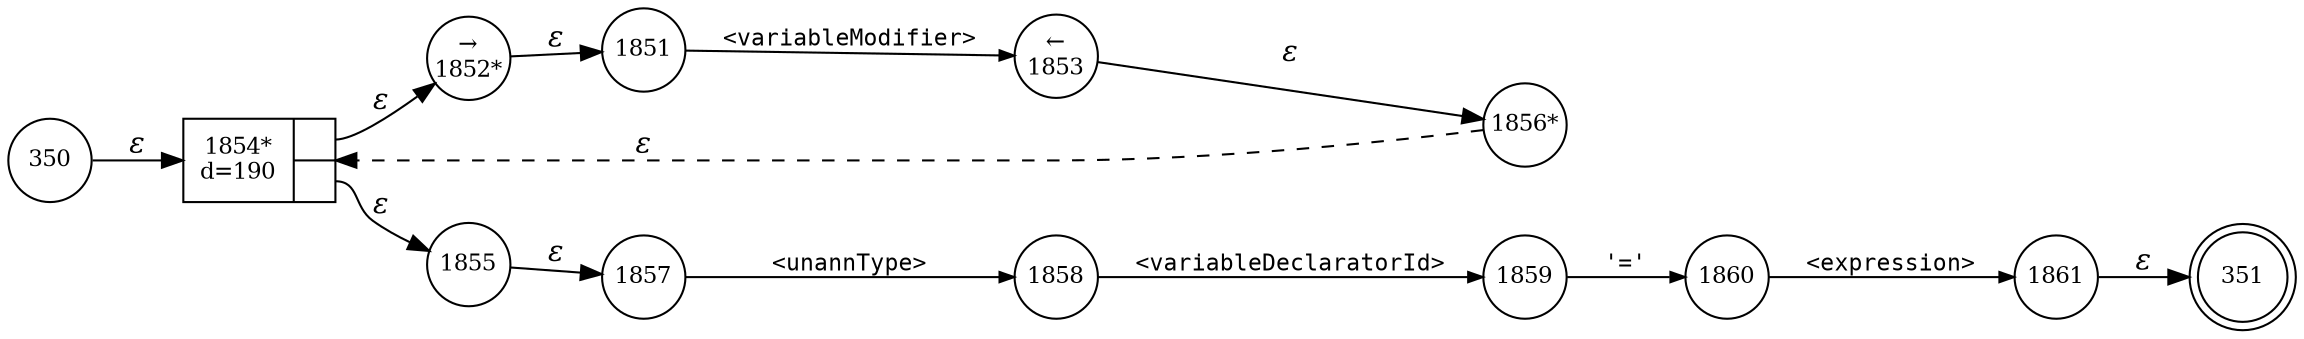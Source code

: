 digraph ATN {
rankdir=LR;
s351[fontsize=11, label="351", shape=doublecircle, fixedsize=true, width=.6];
s1856[fontsize=11,label="1856*", shape=circle, fixedsize=true, width=.55, peripheries=1];
s1857[fontsize=11,label="1857", shape=circle, fixedsize=true, width=.55, peripheries=1];
s1858[fontsize=11,label="1858", shape=circle, fixedsize=true, width=.55, peripheries=1];
s1859[fontsize=11,label="1859", shape=circle, fixedsize=true, width=.55, peripheries=1];
s1860[fontsize=11,label="1860", shape=circle, fixedsize=true, width=.55, peripheries=1];
s1861[fontsize=11,label="1861", shape=circle, fixedsize=true, width=.55, peripheries=1];
s1851[fontsize=11,label="1851", shape=circle, fixedsize=true, width=.55, peripheries=1];
s1852[fontsize=11,label="&rarr;\n1852*", shape=circle, fixedsize=true, width=.55, peripheries=1];
s1853[fontsize=11,label="&larr;\n1853", shape=circle, fixedsize=true, width=.55, peripheries=1];
s350[fontsize=11,label="350", shape=circle, fixedsize=true, width=.55, peripheries=1];
s1854[fontsize=11,label="{1854*\nd=190|{<p0>|<p1>}}", shape=record, fixedsize=false, peripheries=1];
s1855[fontsize=11,label="1855", shape=circle, fixedsize=true, width=.55, peripheries=1];
s350 -> s1854 [fontname="Times-Italic", label="&epsilon;"];
s1854:p0 -> s1852 [fontname="Times-Italic", label="&epsilon;"];
s1854:p1 -> s1855 [fontname="Times-Italic", label="&epsilon;"];
s1852 -> s1851 [fontname="Times-Italic", label="&epsilon;"];
s1855 -> s1857 [fontname="Times-Italic", label="&epsilon;"];
s1851 -> s1853 [fontsize=11, fontname="Courier", arrowsize=.7, label = "<variableModifier>", arrowhead = normal];
s1857 -> s1858 [fontsize=11, fontname="Courier", arrowsize=.7, label = "<unannType>", arrowhead = normal];
s1853 -> s1856 [fontname="Times-Italic", label="&epsilon;"];
s1858 -> s1859 [fontsize=11, fontname="Courier", arrowsize=.7, label = "<variableDeclaratorId>", arrowhead = normal];
s1856 -> s1854 [fontname="Times-Italic", label="&epsilon;", style="dashed"];
s1859 -> s1860 [fontsize=11, fontname="Courier", arrowsize=.7, label = "'='", arrowhead = normal];
s1860 -> s1861 [fontsize=11, fontname="Courier", arrowsize=.7, label = "<expression>", arrowhead = normal];
s1861 -> s351 [fontname="Times-Italic", label="&epsilon;"];
}